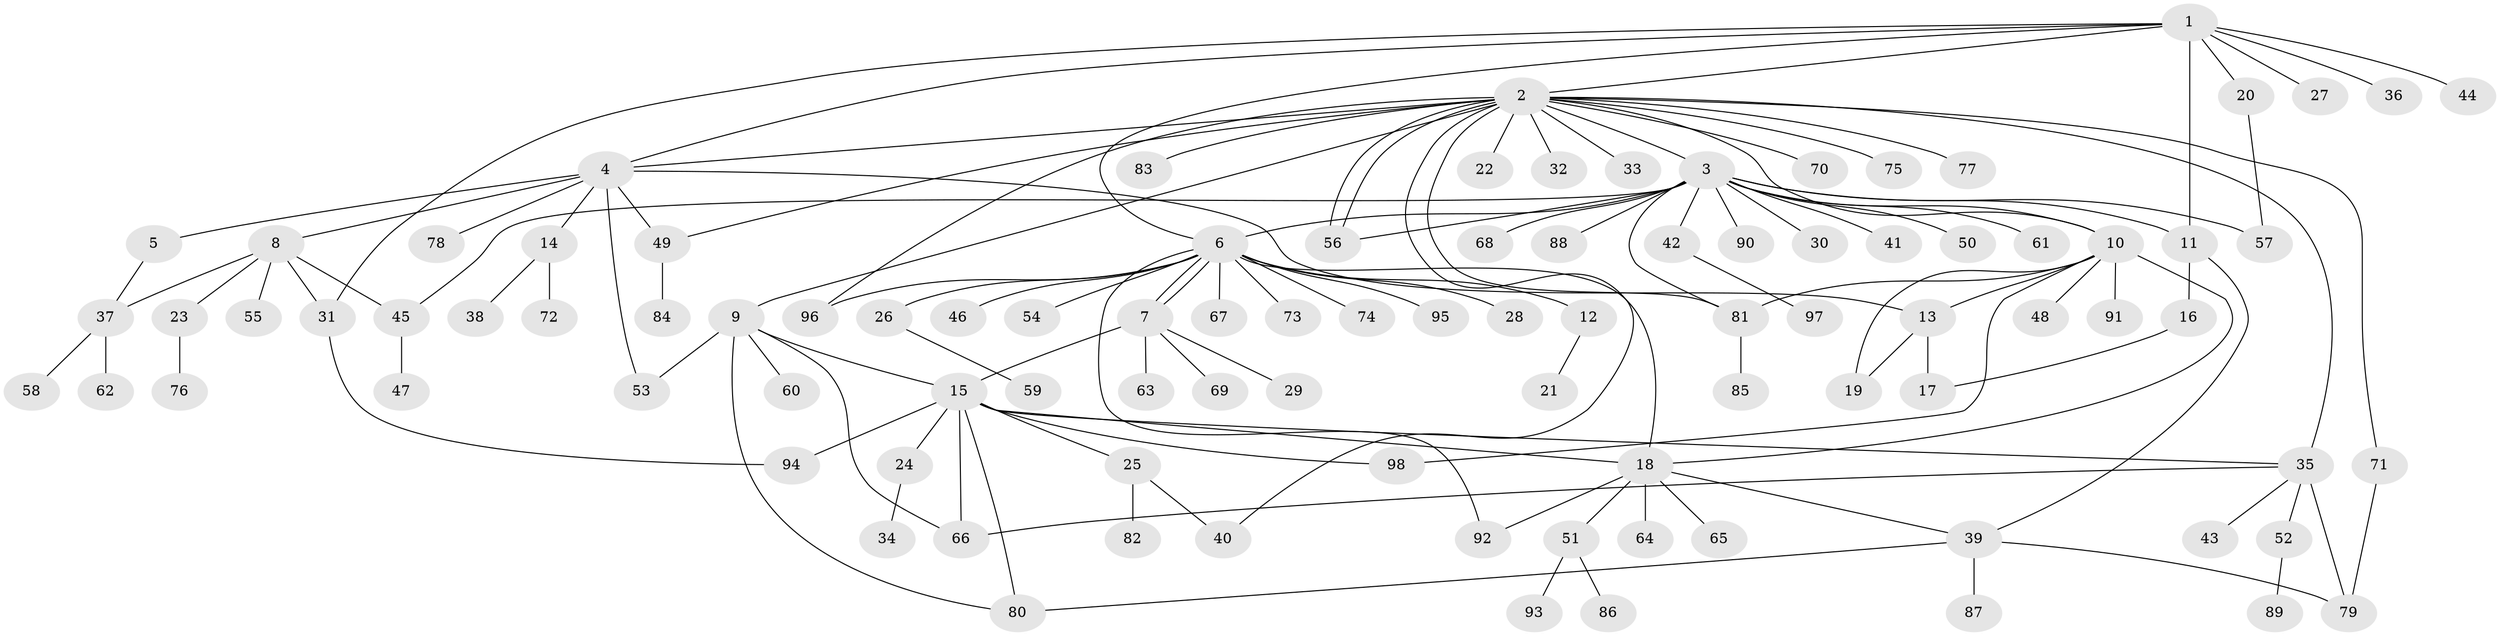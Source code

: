 // coarse degree distribution, {14: 0.029411764705882353, 15: 0.014705882352941176, 2: 0.20588235294117646, 16: 0.014705882352941176, 6: 0.014705882352941176, 5: 0.058823529411764705, 4: 0.014705882352941176, 3: 0.07352941176470588, 8: 0.014705882352941176, 7: 0.014705882352941176, 1: 0.5441176470588235}
// Generated by graph-tools (version 1.1) at 2025/18/03/04/25 18:18:26]
// undirected, 98 vertices, 131 edges
graph export_dot {
graph [start="1"]
  node [color=gray90,style=filled];
  1;
  2;
  3;
  4;
  5;
  6;
  7;
  8;
  9;
  10;
  11;
  12;
  13;
  14;
  15;
  16;
  17;
  18;
  19;
  20;
  21;
  22;
  23;
  24;
  25;
  26;
  27;
  28;
  29;
  30;
  31;
  32;
  33;
  34;
  35;
  36;
  37;
  38;
  39;
  40;
  41;
  42;
  43;
  44;
  45;
  46;
  47;
  48;
  49;
  50;
  51;
  52;
  53;
  54;
  55;
  56;
  57;
  58;
  59;
  60;
  61;
  62;
  63;
  64;
  65;
  66;
  67;
  68;
  69;
  70;
  71;
  72;
  73;
  74;
  75;
  76;
  77;
  78;
  79;
  80;
  81;
  82;
  83;
  84;
  85;
  86;
  87;
  88;
  89;
  90;
  91;
  92;
  93;
  94;
  95;
  96;
  97;
  98;
  1 -- 2;
  1 -- 4;
  1 -- 6;
  1 -- 11;
  1 -- 20;
  1 -- 27;
  1 -- 31;
  1 -- 36;
  1 -- 44;
  2 -- 3;
  2 -- 4;
  2 -- 9;
  2 -- 10;
  2 -- 22;
  2 -- 32;
  2 -- 33;
  2 -- 35;
  2 -- 40;
  2 -- 49;
  2 -- 56;
  2 -- 56;
  2 -- 70;
  2 -- 71;
  2 -- 75;
  2 -- 77;
  2 -- 81;
  2 -- 83;
  2 -- 96;
  3 -- 6;
  3 -- 10;
  3 -- 11;
  3 -- 30;
  3 -- 41;
  3 -- 42;
  3 -- 45;
  3 -- 50;
  3 -- 56;
  3 -- 57;
  3 -- 61;
  3 -- 68;
  3 -- 81;
  3 -- 88;
  3 -- 90;
  4 -- 5;
  4 -- 8;
  4 -- 13;
  4 -- 14;
  4 -- 49;
  4 -- 53;
  4 -- 78;
  5 -- 37;
  6 -- 7;
  6 -- 7;
  6 -- 12;
  6 -- 18;
  6 -- 26;
  6 -- 28;
  6 -- 46;
  6 -- 54;
  6 -- 67;
  6 -- 73;
  6 -- 74;
  6 -- 92;
  6 -- 95;
  6 -- 96;
  7 -- 15;
  7 -- 29;
  7 -- 63;
  7 -- 69;
  8 -- 23;
  8 -- 31;
  8 -- 37;
  8 -- 45;
  8 -- 55;
  9 -- 15;
  9 -- 53;
  9 -- 60;
  9 -- 66;
  9 -- 80;
  10 -- 13;
  10 -- 18;
  10 -- 19;
  10 -- 48;
  10 -- 81;
  10 -- 91;
  10 -- 98;
  11 -- 16;
  11 -- 39;
  12 -- 21;
  13 -- 17;
  13 -- 19;
  14 -- 38;
  14 -- 72;
  15 -- 18;
  15 -- 24;
  15 -- 25;
  15 -- 35;
  15 -- 66;
  15 -- 80;
  15 -- 94;
  15 -- 98;
  16 -- 17;
  18 -- 39;
  18 -- 51;
  18 -- 64;
  18 -- 65;
  18 -- 92;
  20 -- 57;
  23 -- 76;
  24 -- 34;
  25 -- 40;
  25 -- 82;
  26 -- 59;
  31 -- 94;
  35 -- 43;
  35 -- 52;
  35 -- 66;
  35 -- 79;
  37 -- 58;
  37 -- 62;
  39 -- 79;
  39 -- 80;
  39 -- 87;
  42 -- 97;
  45 -- 47;
  49 -- 84;
  51 -- 86;
  51 -- 93;
  52 -- 89;
  71 -- 79;
  81 -- 85;
}
